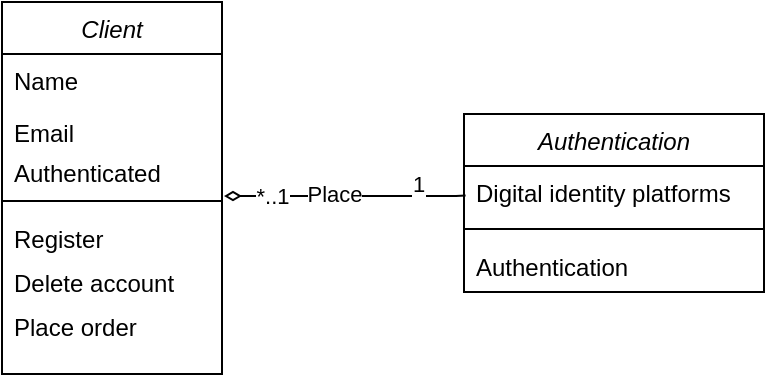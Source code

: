 <mxfile version="19.0.3" type="github"><diagram id="C5RBs43oDa-KdzZeNtuy" name="Page-1"><mxGraphModel dx="595" dy="752" grid="1" gridSize="10" guides="1" tooltips="1" connect="1" arrows="1" fold="1" page="1" pageScale="1" pageWidth="827" pageHeight="1169" math="0" shadow="0"><root><mxCell id="WIyWlLk6GJQsqaUBKTNV-0"/><mxCell id="WIyWlLk6GJQsqaUBKTNV-1" parent="WIyWlLk6GJQsqaUBKTNV-0"/><mxCell id="jYKHolPtKf1FV6wMGU9G-111" value="Client" style="swimlane;fontStyle=2;align=center;verticalAlign=top;childLayout=stackLayout;horizontal=1;startSize=26;horizontalStack=0;resizeParent=1;resizeLast=0;collapsible=1;marginBottom=0;rounded=0;shadow=0;strokeWidth=1;" parent="WIyWlLk6GJQsqaUBKTNV-1" vertex="1"><mxGeometry x="880" y="104" width="110" height="186" as="geometry"><mxRectangle x="230" y="140" width="160" height="26" as="alternateBounds"/></mxGeometry></mxCell><mxCell id="jYKHolPtKf1FV6wMGU9G-112" value="Name" style="text;align=left;verticalAlign=top;spacingLeft=4;spacingRight=4;overflow=hidden;rotatable=0;points=[[0,0.5],[1,0.5]];portConstraint=eastwest;rounded=0;shadow=0;html=0;" parent="jYKHolPtKf1FV6wMGU9G-111" vertex="1"><mxGeometry y="26" width="110" height="26" as="geometry"/></mxCell><mxCell id="jYKHolPtKf1FV6wMGU9G-113" value="Email" style="text;align=left;verticalAlign=top;spacingLeft=4;spacingRight=4;overflow=hidden;rotatable=0;points=[[0,0.5],[1,0.5]];portConstraint=eastwest;" parent="jYKHolPtKf1FV6wMGU9G-111" vertex="1"><mxGeometry y="52" width="110" height="20" as="geometry"/></mxCell><mxCell id="AAjWyqTiXaKeaJ9iyk1k-8" value="Authenticated" style="text;align=left;verticalAlign=top;spacingLeft=4;spacingRight=4;overflow=hidden;rotatable=0;points=[[0,0.5],[1,0.5]];portConstraint=eastwest;" parent="jYKHolPtKf1FV6wMGU9G-111" vertex="1"><mxGeometry y="72" width="110" height="22" as="geometry"/></mxCell><mxCell id="jYKHolPtKf1FV6wMGU9G-115" value="" style="line;html=1;strokeWidth=1;align=left;verticalAlign=middle;spacingTop=-1;spacingLeft=3;spacingRight=3;rotatable=0;labelPosition=right;points=[];portConstraint=eastwest;" parent="jYKHolPtKf1FV6wMGU9G-111" vertex="1"><mxGeometry y="94" width="110" height="11" as="geometry"/></mxCell><mxCell id="jYKHolPtKf1FV6wMGU9G-118" value="Register" style="text;align=left;verticalAlign=top;spacingLeft=4;spacingRight=4;overflow=hidden;rotatable=0;points=[[0,0.5],[1,0.5]];portConstraint=eastwest;" parent="jYKHolPtKf1FV6wMGU9G-111" vertex="1"><mxGeometry y="105" width="110" height="22" as="geometry"/></mxCell><mxCell id="jYKHolPtKf1FV6wMGU9G-119" value="Delete account" style="text;align=left;verticalAlign=top;spacingLeft=4;spacingRight=4;overflow=hidden;rotatable=0;points=[[0,0.5],[1,0.5]];portConstraint=eastwest;" parent="jYKHolPtKf1FV6wMGU9G-111" vertex="1"><mxGeometry y="127" width="110" height="22" as="geometry"/></mxCell><mxCell id="jYKHolPtKf1FV6wMGU9G-120" value="Place order" style="text;align=left;verticalAlign=top;spacingLeft=4;spacingRight=4;overflow=hidden;rotatable=0;points=[[0,0.5],[1,0.5]];portConstraint=eastwest;" parent="jYKHolPtKf1FV6wMGU9G-111" vertex="1"><mxGeometry y="149" width="110" height="22" as="geometry"/></mxCell><mxCell id="AAjWyqTiXaKeaJ9iyk1k-9" value="Authentication" style="swimlane;fontStyle=2;align=center;verticalAlign=top;childLayout=stackLayout;horizontal=1;startSize=26;horizontalStack=0;resizeParent=1;resizeLast=0;collapsible=1;marginBottom=0;rounded=0;shadow=0;strokeWidth=1;" parent="WIyWlLk6GJQsqaUBKTNV-1" vertex="1"><mxGeometry x="1111" y="160" width="150" height="89" as="geometry"><mxRectangle x="230" y="140" width="160" height="26" as="alternateBounds"/></mxGeometry></mxCell><mxCell id="AAjWyqTiXaKeaJ9iyk1k-19" style="edgeStyle=orthogonalEdgeStyle;rounded=0;orthogonalLoop=1;jettySize=auto;html=1;entryX=-0.008;entryY=0.531;entryDx=0;entryDy=0;entryPerimeter=0;startArrow=diamondThin;startFill=0;endArrow=none;endFill=0;exitX=1.016;exitY=0.527;exitDx=0;exitDy=0;exitPerimeter=0;" parent="AAjWyqTiXaKeaJ9iyk1k-9" edge="1"><mxGeometry relative="1" as="geometry"><Array as="points"><mxPoint x="-4" y="41"/></Array><mxPoint x="-120" y="41.012" as="sourcePoint"/><mxPoint x="0.8" y="40.806" as="targetPoint"/></mxGeometry></mxCell><mxCell id="AAjWyqTiXaKeaJ9iyk1k-20" value="1" style="edgeLabel;html=1;align=center;verticalAlign=middle;resizable=0;points=[];" parent="AAjWyqTiXaKeaJ9iyk1k-19" vertex="1" connectable="0"><mxGeometry x="0.785" y="-1" relative="1" as="geometry"><mxPoint x="-11" y="-7" as="offset"/></mxGeometry></mxCell><mxCell id="AAjWyqTiXaKeaJ9iyk1k-21" value="*..1" style="edgeLabel;html=1;align=center;verticalAlign=middle;resizable=0;points=[];" parent="AAjWyqTiXaKeaJ9iyk1k-19" vertex="1" connectable="0"><mxGeometry x="-0.809" y="-3" relative="1" as="geometry"><mxPoint x="12" y="-3" as="offset"/></mxGeometry></mxCell><mxCell id="AAjWyqTiXaKeaJ9iyk1k-22" value="Place" style="edgeLabel;html=1;align=center;verticalAlign=middle;resizable=0;points=[];" parent="AAjWyqTiXaKeaJ9iyk1k-19" vertex="1" connectable="0"><mxGeometry x="0.2" y="1" relative="1" as="geometry"><mxPoint x="-18" as="offset"/></mxGeometry></mxCell><mxCell id="AAjWyqTiXaKeaJ9iyk1k-10" value="Digital identity platforms" style="text;align=left;verticalAlign=top;spacingLeft=4;spacingRight=4;overflow=hidden;rotatable=0;points=[[0,0.5],[1,0.5]];portConstraint=eastwest;rounded=0;shadow=0;html=0;" parent="AAjWyqTiXaKeaJ9iyk1k-9" vertex="1"><mxGeometry y="26" width="150" height="26" as="geometry"/></mxCell><mxCell id="AAjWyqTiXaKeaJ9iyk1k-28" value="" style="line;html=1;strokeWidth=1;align=left;verticalAlign=middle;spacingTop=-1;spacingLeft=3;spacingRight=3;rotatable=0;labelPosition=right;points=[];portConstraint=eastwest;" parent="AAjWyqTiXaKeaJ9iyk1k-9" vertex="1"><mxGeometry y="52" width="150" height="11" as="geometry"/></mxCell><mxCell id="AAjWyqTiXaKeaJ9iyk1k-18" value="Authentication" style="text;align=left;verticalAlign=top;spacingLeft=4;spacingRight=4;overflow=hidden;rotatable=0;points=[[0,0.5],[1,0.5]];portConstraint=eastwest;rounded=0;shadow=0;html=0;" parent="AAjWyqTiXaKeaJ9iyk1k-9" vertex="1"><mxGeometry y="63" width="150" height="26" as="geometry"/></mxCell></root></mxGraphModel></diagram></mxfile>